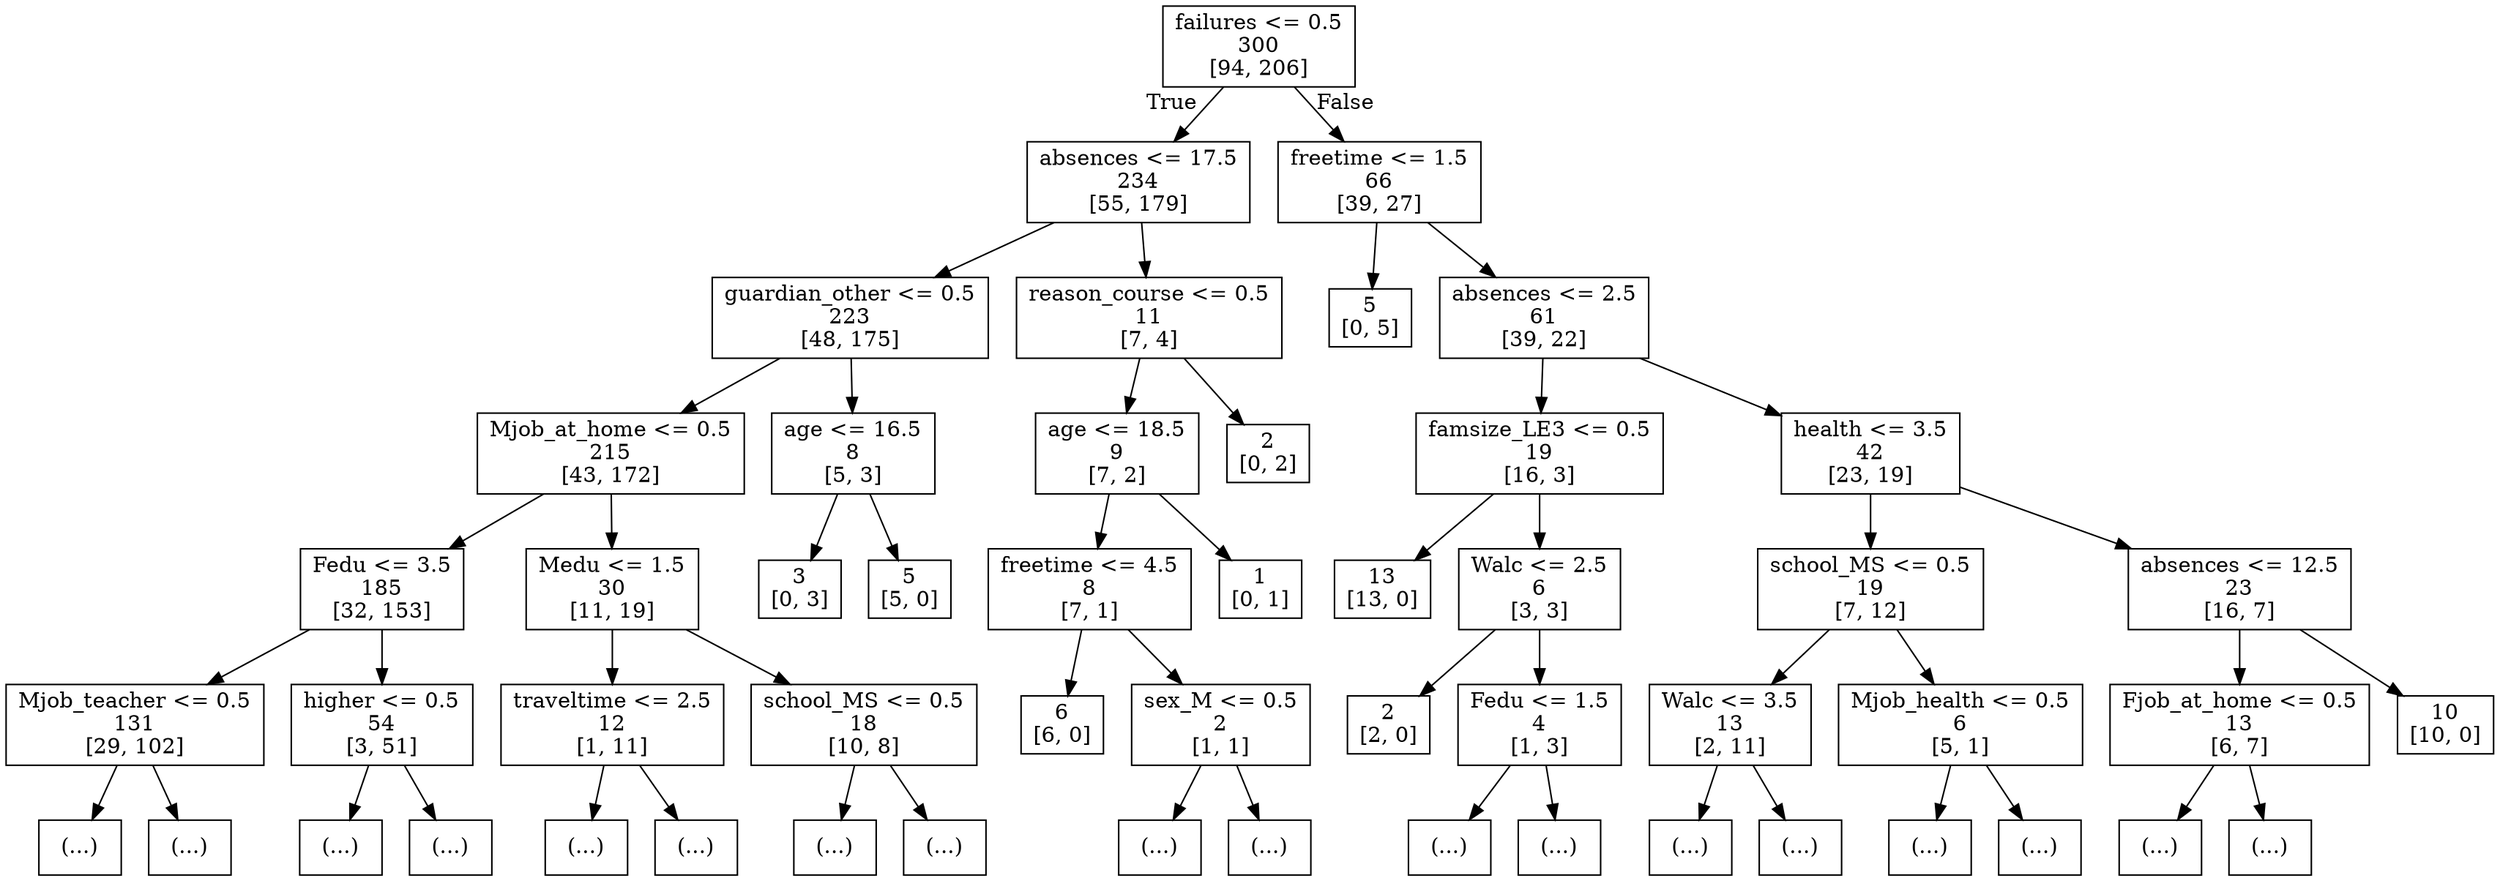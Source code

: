 digraph Tree {
node [shape=box] ;
0 [label="failures <= 0.5\n300\n[94, 206]"] ;
1 [label="absences <= 17.5\n234\n[55, 179]"] ;
0 -> 1 [labeldistance=2.5, labelangle=45, headlabel="True"] ;
2 [label="guardian_other <= 0.5\n223\n[48, 175]"] ;
1 -> 2 ;
3 [label="Mjob_at_home <= 0.5\n215\n[43, 172]"] ;
2 -> 3 ;
4 [label="Fedu <= 3.5\n185\n[32, 153]"] ;
3 -> 4 ;
5 [label="Mjob_teacher <= 0.5\n131\n[29, 102]"] ;
4 -> 5 ;
6 [label="(...)"] ;
5 -> 6 ;
59 [label="(...)"] ;
5 -> 59 ;
72 [label="higher <= 0.5\n54\n[3, 51]"] ;
4 -> 72 ;
73 [label="(...)"] ;
72 -> 73 ;
74 [label="(...)"] ;
72 -> 74 ;
81 [label="Medu <= 1.5\n30\n[11, 19]"] ;
3 -> 81 ;
82 [label="traveltime <= 2.5\n12\n[1, 11]"] ;
81 -> 82 ;
83 [label="(...)"] ;
82 -> 83 ;
84 [label="(...)"] ;
82 -> 84 ;
87 [label="school_MS <= 0.5\n18\n[10, 8]"] ;
81 -> 87 ;
88 [label="(...)"] ;
87 -> 88 ;
97 [label="(...)"] ;
87 -> 97 ;
98 [label="age <= 16.5\n8\n[5, 3]"] ;
2 -> 98 ;
99 [label="3\n[0, 3]"] ;
98 -> 99 ;
100 [label="5\n[5, 0]"] ;
98 -> 100 ;
101 [label="reason_course <= 0.5\n11\n[7, 4]"] ;
1 -> 101 ;
102 [label="age <= 18.5\n9\n[7, 2]"] ;
101 -> 102 ;
103 [label="freetime <= 4.5\n8\n[7, 1]"] ;
102 -> 103 ;
104 [label="6\n[6, 0]"] ;
103 -> 104 ;
105 [label="sex_M <= 0.5\n2\n[1, 1]"] ;
103 -> 105 ;
106 [label="(...)"] ;
105 -> 106 ;
107 [label="(...)"] ;
105 -> 107 ;
108 [label="1\n[0, 1]"] ;
102 -> 108 ;
109 [label="2\n[0, 2]"] ;
101 -> 109 ;
110 [label="freetime <= 1.5\n66\n[39, 27]"] ;
0 -> 110 [labeldistance=2.5, labelangle=-45, headlabel="False"] ;
111 [label="5\n[0, 5]"] ;
110 -> 111 ;
112 [label="absences <= 2.5\n61\n[39, 22]"] ;
110 -> 112 ;
113 [label="famsize_LE3 <= 0.5\n19\n[16, 3]"] ;
112 -> 113 ;
114 [label="13\n[13, 0]"] ;
113 -> 114 ;
115 [label="Walc <= 2.5\n6\n[3, 3]"] ;
113 -> 115 ;
116 [label="2\n[2, 0]"] ;
115 -> 116 ;
117 [label="Fedu <= 1.5\n4\n[1, 3]"] ;
115 -> 117 ;
118 [label="(...)"] ;
117 -> 118 ;
119 [label="(...)"] ;
117 -> 119 ;
120 [label="health <= 3.5\n42\n[23, 19]"] ;
112 -> 120 ;
121 [label="school_MS <= 0.5\n19\n[7, 12]"] ;
120 -> 121 ;
122 [label="Walc <= 3.5\n13\n[2, 11]"] ;
121 -> 122 ;
123 [label="(...)"] ;
122 -> 123 ;
124 [label="(...)"] ;
122 -> 124 ;
127 [label="Mjob_health <= 0.5\n6\n[5, 1]"] ;
121 -> 127 ;
128 [label="(...)"] ;
127 -> 128 ;
129 [label="(...)"] ;
127 -> 129 ;
130 [label="absences <= 12.5\n23\n[16, 7]"] ;
120 -> 130 ;
131 [label="Fjob_at_home <= 0.5\n13\n[6, 7]"] ;
130 -> 131 ;
132 [label="(...)"] ;
131 -> 132 ;
139 [label="(...)"] ;
131 -> 139 ;
140 [label="10\n[10, 0]"] ;
130 -> 140 ;
}